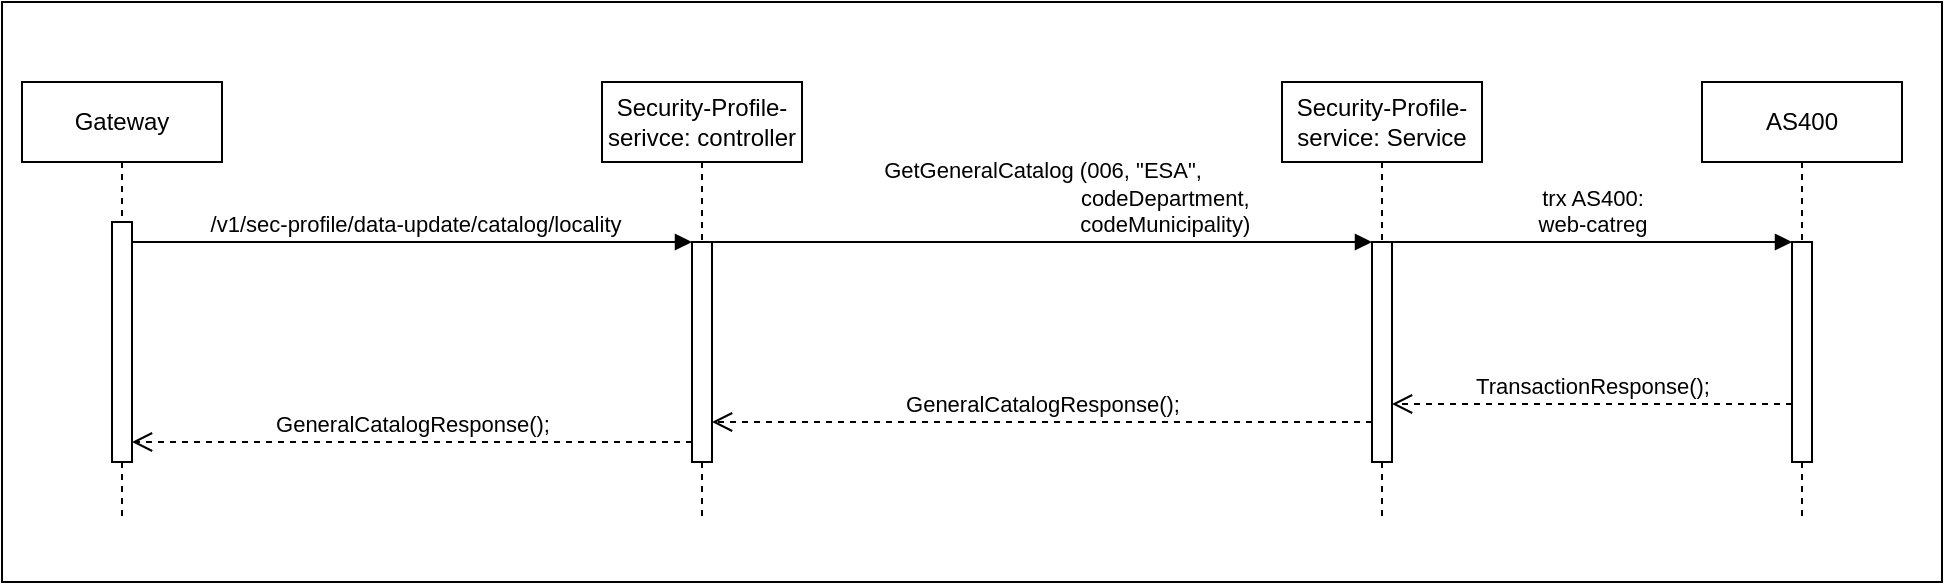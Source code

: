 <mxfile version="24.0.1" type="github">
  <diagram name="Page-1" id="2YBvvXClWsGukQMizWep">
    <mxGraphModel dx="2288" dy="699" grid="1" gridSize="10" guides="1" tooltips="1" connect="1" arrows="1" fold="1" page="1" pageScale="1" pageWidth="850" pageHeight="1100" math="0" shadow="0">
      <root>
        <mxCell id="0" />
        <mxCell id="1" parent="0" />
        <mxCell id="MjS71RlbzoYHdgvzvM8Z-2" value="" style="rounded=0;whiteSpace=wrap;html=1;" parent="1" vertex="1">
          <mxGeometry x="-10" y="10" width="970" height="290" as="geometry" />
        </mxCell>
        <mxCell id="MjS71RlbzoYHdgvzvM8Z-3" value="Gateway" style="shape=umlLifeline;perimeter=lifelinePerimeter;whiteSpace=wrap;html=1;container=0;dropTarget=0;collapsible=0;recursiveResize=0;outlineConnect=0;portConstraint=eastwest;newEdgeStyle={&quot;edgeStyle&quot;:&quot;elbowEdgeStyle&quot;,&quot;elbow&quot;:&quot;vertical&quot;,&quot;curved&quot;:0,&quot;rounded&quot;:0};" parent="1" vertex="1">
          <mxGeometry y="50" width="100" height="220" as="geometry" />
        </mxCell>
        <mxCell id="MjS71RlbzoYHdgvzvM8Z-4" value="" style="html=1;points=[];perimeter=orthogonalPerimeter;outlineConnect=0;targetShapes=umlLifeline;portConstraint=eastwest;newEdgeStyle={&quot;edgeStyle&quot;:&quot;elbowEdgeStyle&quot;,&quot;elbow&quot;:&quot;vertical&quot;,&quot;curved&quot;:0,&quot;rounded&quot;:0};" parent="MjS71RlbzoYHdgvzvM8Z-3" vertex="1">
          <mxGeometry x="45" y="70" width="10" height="120" as="geometry" />
        </mxCell>
        <mxCell id="MjS71RlbzoYHdgvzvM8Z-5" value="Security-Profile-serivce: controller" style="shape=umlLifeline;perimeter=lifelinePerimeter;whiteSpace=wrap;html=1;container=0;dropTarget=0;collapsible=0;recursiveResize=0;outlineConnect=0;portConstraint=eastwest;newEdgeStyle={&quot;edgeStyle&quot;:&quot;elbowEdgeStyle&quot;,&quot;elbow&quot;:&quot;vertical&quot;,&quot;curved&quot;:0,&quot;rounded&quot;:0};" parent="1" vertex="1">
          <mxGeometry x="290" y="50" width="100" height="220" as="geometry" />
        </mxCell>
        <mxCell id="MjS71RlbzoYHdgvzvM8Z-6" value="" style="html=1;points=[];perimeter=orthogonalPerimeter;outlineConnect=0;targetShapes=umlLifeline;portConstraint=eastwest;newEdgeStyle={&quot;edgeStyle&quot;:&quot;elbowEdgeStyle&quot;,&quot;elbow&quot;:&quot;vertical&quot;,&quot;curved&quot;:0,&quot;rounded&quot;:0};" parent="MjS71RlbzoYHdgvzvM8Z-5" vertex="1">
          <mxGeometry x="45" y="80" width="10" height="110" as="geometry" />
        </mxCell>
        <mxCell id="MjS71RlbzoYHdgvzvM8Z-7" value="&amp;nbsp;/v1/sec-profile/data-update/catalog/locality" style="html=1;verticalAlign=bottom;endArrow=block;edgeStyle=elbowEdgeStyle;elbow=vertical;curved=0;rounded=0;" parent="1" source="MjS71RlbzoYHdgvzvM8Z-4" target="MjS71RlbzoYHdgvzvM8Z-6" edge="1">
          <mxGeometry relative="1" as="geometry">
            <mxPoint x="205" y="140" as="sourcePoint" />
            <Array as="points">
              <mxPoint x="190" y="130" />
            </Array>
          </mxGeometry>
        </mxCell>
        <mxCell id="MjS71RlbzoYHdgvzvM8Z-8" value="GeneralCatalogResponse();" style="html=1;verticalAlign=bottom;endArrow=open;dashed=1;endSize=8;edgeStyle=elbowEdgeStyle;elbow=vertical;curved=0;rounded=0;" parent="1" target="MjS71RlbzoYHdgvzvM8Z-4" edge="1">
          <mxGeometry relative="1" as="geometry">
            <mxPoint x="105" y="230" as="targetPoint" />
            <Array as="points">
              <mxPoint x="170" y="230" />
              <mxPoint x="260" y="245" />
              <mxPoint x="270" y="260" />
              <mxPoint x="200" y="320" />
            </Array>
            <mxPoint x="335" y="230" as="sourcePoint" />
          </mxGeometry>
        </mxCell>
        <mxCell id="MjS71RlbzoYHdgvzvM8Z-9" value="Security-Profile-service: Service" style="shape=umlLifeline;perimeter=lifelinePerimeter;whiteSpace=wrap;html=1;container=0;dropTarget=0;collapsible=0;recursiveResize=0;outlineConnect=0;portConstraint=eastwest;newEdgeStyle={&quot;edgeStyle&quot;:&quot;elbowEdgeStyle&quot;,&quot;elbow&quot;:&quot;vertical&quot;,&quot;curved&quot;:0,&quot;rounded&quot;:0};" parent="1" vertex="1">
          <mxGeometry x="630" y="50" width="100" height="220" as="geometry" />
        </mxCell>
        <mxCell id="MjS71RlbzoYHdgvzvM8Z-10" value="" style="html=1;points=[];perimeter=orthogonalPerimeter;outlineConnect=0;targetShapes=umlLifeline;portConstraint=eastwest;newEdgeStyle={&quot;edgeStyle&quot;:&quot;elbowEdgeStyle&quot;,&quot;elbow&quot;:&quot;vertical&quot;,&quot;curved&quot;:0,&quot;rounded&quot;:0};" parent="MjS71RlbzoYHdgvzvM8Z-9" vertex="1">
          <mxGeometry x="45" y="80" width="10" height="110" as="geometry" />
        </mxCell>
        <mxCell id="MjS71RlbzoYHdgvzvM8Z-11" value="AS400" style="shape=umlLifeline;perimeter=lifelinePerimeter;whiteSpace=wrap;html=1;container=0;dropTarget=0;collapsible=0;recursiveResize=0;outlineConnect=0;portConstraint=eastwest;newEdgeStyle={&quot;edgeStyle&quot;:&quot;elbowEdgeStyle&quot;,&quot;elbow&quot;:&quot;vertical&quot;,&quot;curved&quot;:0,&quot;rounded&quot;:0};" parent="1" vertex="1">
          <mxGeometry x="840" y="50" width="100" height="220" as="geometry" />
        </mxCell>
        <mxCell id="MjS71RlbzoYHdgvzvM8Z-12" value="" style="html=1;points=[];perimeter=orthogonalPerimeter;outlineConnect=0;targetShapes=umlLifeline;portConstraint=eastwest;newEdgeStyle={&quot;edgeStyle&quot;:&quot;elbowEdgeStyle&quot;,&quot;elbow&quot;:&quot;vertical&quot;,&quot;curved&quot;:0,&quot;rounded&quot;:0};" parent="MjS71RlbzoYHdgvzvM8Z-11" vertex="1">
          <mxGeometry x="45" y="80" width="10" height="110" as="geometry" />
        </mxCell>
        <mxCell id="MjS71RlbzoYHdgvzvM8Z-13" value="GetGeneralCatalog (006, &quot;ESA&quot;, &lt;br&gt;&lt;span style=&quot;white-space: pre;&quot;&gt;&#x9;&lt;/span&gt;&lt;span style=&quot;white-space: pre;&quot;&gt;&#x9;&lt;span style=&quot;white-space: pre;&quot;&gt;&#x9;&lt;/span&gt;&lt;/span&gt;&lt;span style=&quot;white-space: pre;&quot;&gt;&#x9;&lt;/span&gt;&lt;span style=&quot;white-space: pre;&quot;&gt;&#x9;&lt;/span&gt;codeDepartment, &lt;br&gt;&lt;span style=&quot;white-space: pre;&quot;&gt;&#x9;&lt;/span&gt;&lt;span style=&quot;white-space: pre;&quot;&gt;&#x9;&lt;/span&gt;&lt;span style=&quot;white-space: pre;&quot;&gt;&#x9;&lt;/span&gt;&lt;span style=&quot;white-space: pre;&quot;&gt;&#x9;&lt;/span&gt;&lt;span style=&quot;white-space: pre;&quot;&gt;&#x9;&lt;/span&gt;codeMunicipality)" style="html=1;verticalAlign=bottom;endArrow=block;edgeStyle=elbowEdgeStyle;elbow=vertical;curved=0;rounded=0;" parent="1" source="MjS71RlbzoYHdgvzvM8Z-6" target="MjS71RlbzoYHdgvzvM8Z-10" edge="1">
          <mxGeometry x="0.001" relative="1" as="geometry">
            <mxPoint x="320" y="160" as="sourcePoint" />
            <Array as="points">
              <mxPoint x="440" y="130" />
              <mxPoint x="405" y="160" />
            </Array>
            <mxPoint x="550" y="160" as="targetPoint" />
            <mxPoint as="offset" />
          </mxGeometry>
        </mxCell>
        <mxCell id="MjS71RlbzoYHdgvzvM8Z-14" value="trx AS400:&lt;br&gt;web-catreg" style="html=1;verticalAlign=bottom;endArrow=block;edgeStyle=elbowEdgeStyle;elbow=vertical;curved=0;rounded=0;" parent="1" source="MjS71RlbzoYHdgvzvM8Z-10" target="MjS71RlbzoYHdgvzvM8Z-12" edge="1">
          <mxGeometry relative="1" as="geometry">
            <mxPoint x="650" y="130" as="sourcePoint" />
            <Array as="points">
              <mxPoint x="745" y="130" />
              <mxPoint x="710" y="160" />
            </Array>
            <mxPoint x="910" y="130" as="targetPoint" />
          </mxGeometry>
        </mxCell>
        <mxCell id="MjS71RlbzoYHdgvzvM8Z-15" value="GeneralCatalogResponse();" style="html=1;verticalAlign=bottom;endArrow=open;dashed=1;endSize=8;edgeStyle=elbowEdgeStyle;elbow=vertical;curved=0;rounded=0;" parent="1" source="MjS71RlbzoYHdgvzvM8Z-10" target="MjS71RlbzoYHdgvzvM8Z-6" edge="1">
          <mxGeometry x="0.002" relative="1" as="geometry">
            <mxPoint x="345" y="220" as="targetPoint" />
            <Array as="points">
              <mxPoint x="480" y="220" />
              <mxPoint x="490" y="190" />
              <mxPoint x="540" y="205" />
              <mxPoint x="530" y="220" />
              <mxPoint x="425" y="260" />
            </Array>
            <mxPoint x="575" y="220" as="sourcePoint" />
            <mxPoint as="offset" />
          </mxGeometry>
        </mxCell>
        <mxCell id="MjS71RlbzoYHdgvzvM8Z-16" value="TransactionResponse();" style="html=1;verticalAlign=bottom;endArrow=open;dashed=1;endSize=8;edgeStyle=elbowEdgeStyle;elbow=vertical;curved=0;rounded=0;" parent="1" source="MjS71RlbzoYHdgvzvM8Z-12" target="MjS71RlbzoYHdgvzvM8Z-10" edge="1">
          <mxGeometry x="0.002" relative="1" as="geometry">
            <mxPoint x="640" y="211" as="targetPoint" />
            <Array as="points">
              <mxPoint x="790" y="211" />
              <mxPoint x="840" y="226" />
              <mxPoint x="830" y="241" />
              <mxPoint x="725" y="281" />
            </Array>
            <mxPoint x="880" y="211" as="sourcePoint" />
            <mxPoint as="offset" />
          </mxGeometry>
        </mxCell>
      </root>
    </mxGraphModel>
  </diagram>
</mxfile>
